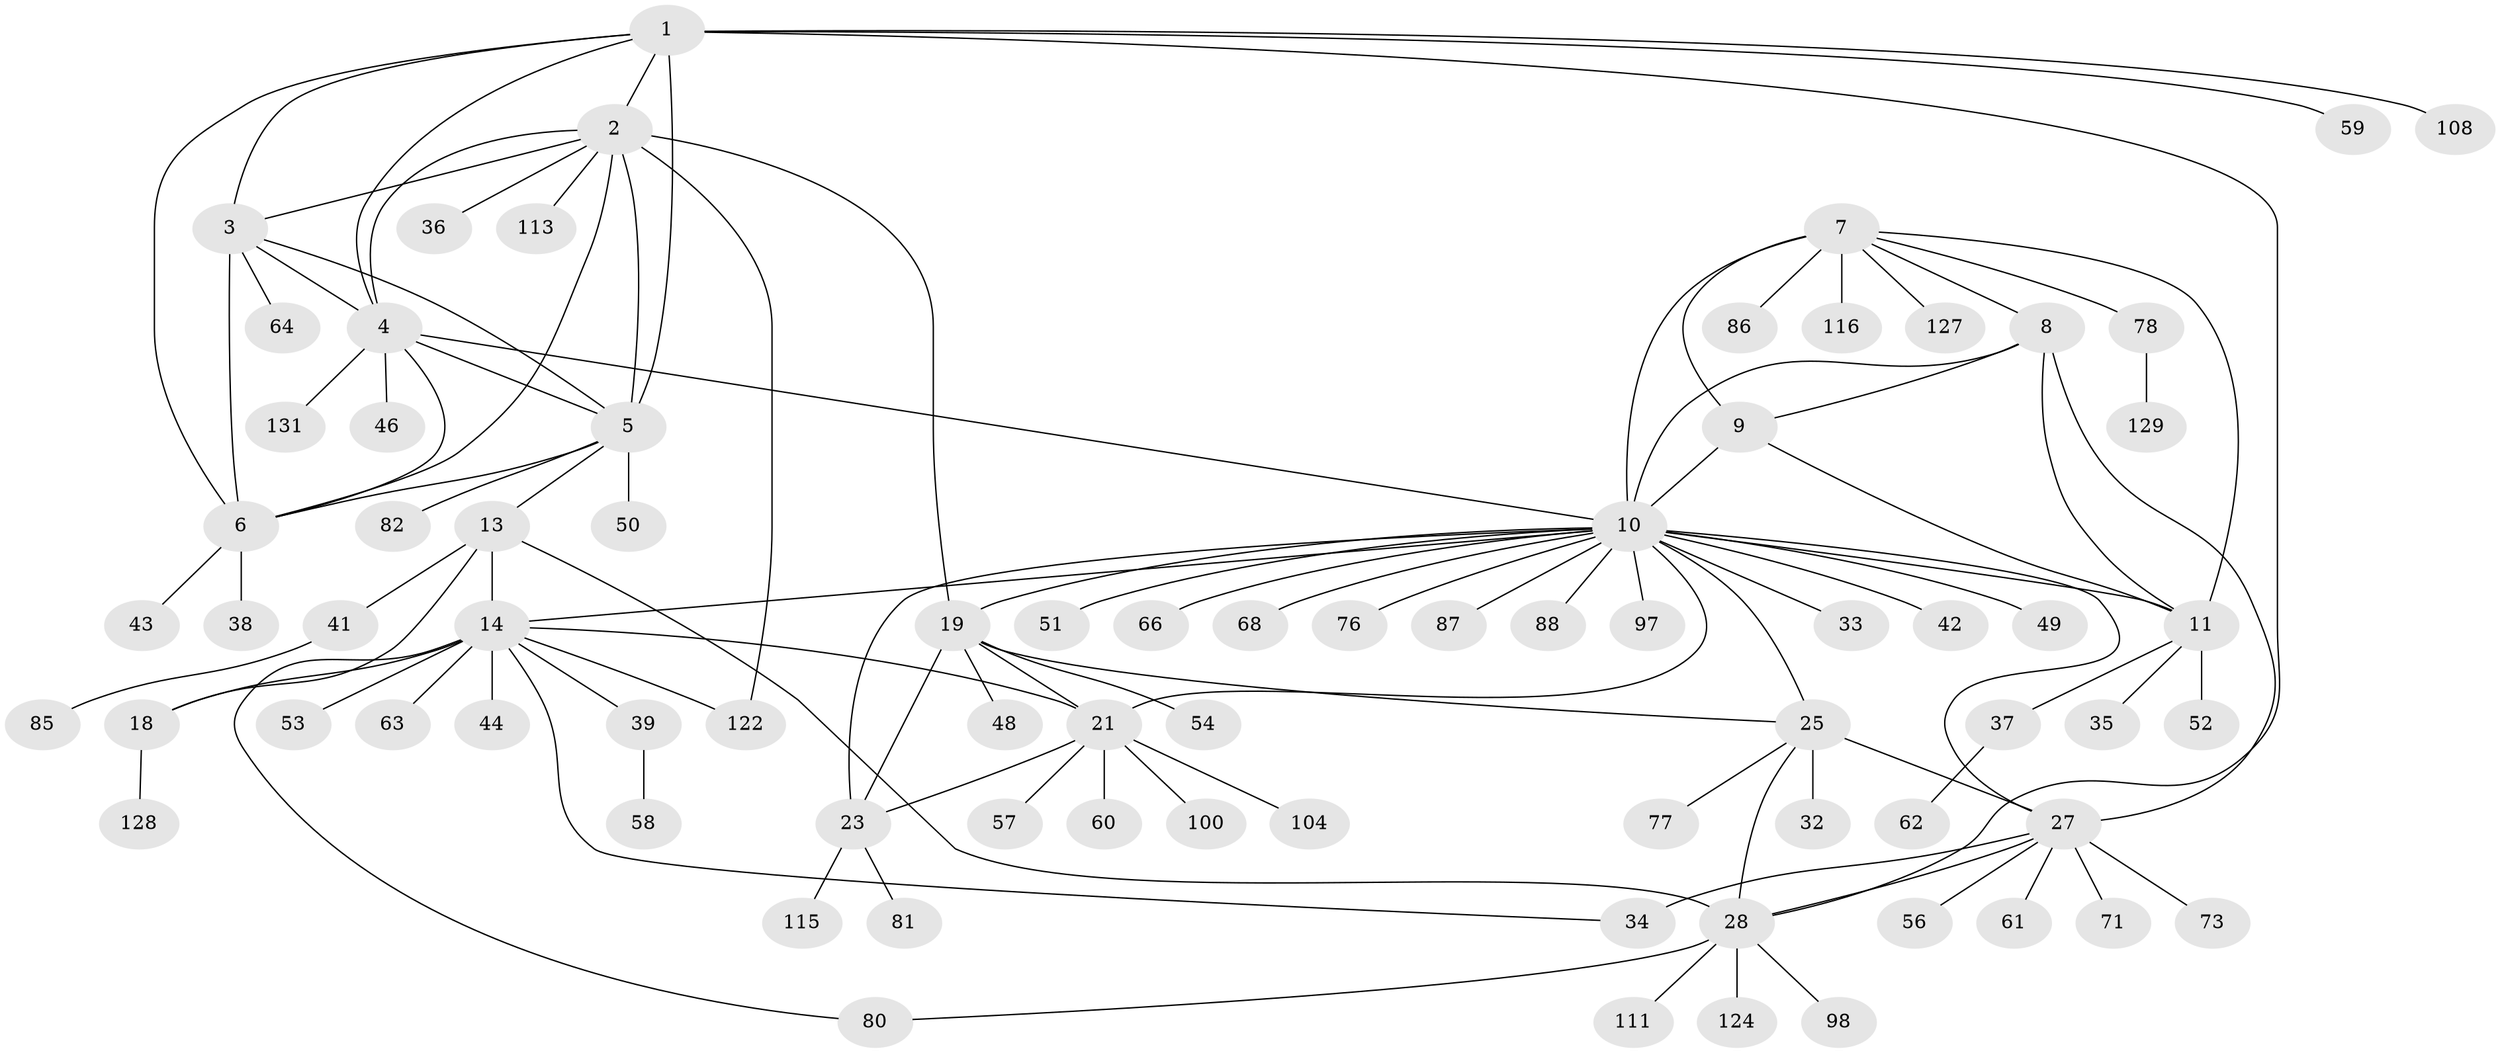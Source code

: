 // original degree distribution, {8: 0.07633587786259542, 10: 0.030534351145038167, 6: 0.030534351145038167, 9: 0.015267175572519083, 11: 0.015267175572519083, 5: 0.022900763358778626, 7: 0.015267175572519083, 13: 0.007633587786259542, 15: 0.007633587786259542, 12: 0.007633587786259542, 3: 0.04580152671755725, 1: 0.5877862595419847, 2: 0.1297709923664122, 4: 0.007633587786259542}
// Generated by graph-tools (version 1.1) at 2025/19/03/04/25 18:19:35]
// undirected, 78 vertices, 109 edges
graph export_dot {
graph [start="1"]
  node [color=gray90,style=filled];
  1;
  2 [super="+67"];
  3;
  4 [super="+47"];
  5;
  6 [super="+69"];
  7 [super="+79"];
  8;
  9 [super="+74"];
  10 [super="+12"];
  11;
  13 [super="+15+94+120+96"];
  14 [super="+16+17"];
  18;
  19 [super="+20+84+72"];
  21 [super="+24"];
  23;
  25 [super="+31+118+126+112+26"];
  27 [super="+29+99+70+45"];
  28;
  32;
  33;
  34;
  35;
  36;
  37 [super="+117"];
  38;
  39;
  41;
  42 [super="+103+130"];
  43;
  44 [super="+90"];
  46;
  48 [super="+83+91"];
  49;
  50;
  51;
  52;
  53;
  54;
  56;
  57;
  58;
  59;
  60;
  61;
  62;
  63;
  64 [super="+110"];
  66;
  68;
  71;
  73;
  76;
  77;
  78;
  80;
  81;
  82 [super="+123"];
  85;
  86;
  87;
  88;
  97 [super="+114"];
  98;
  100;
  104;
  108;
  111;
  113;
  115;
  116;
  122;
  124;
  127;
  128;
  129;
  131;
  1 -- 2;
  1 -- 3;
  1 -- 4;
  1 -- 5;
  1 -- 6;
  1 -- 28;
  1 -- 59;
  1 -- 108;
  2 -- 3;
  2 -- 4;
  2 -- 5;
  2 -- 6;
  2 -- 36;
  2 -- 113;
  2 -- 122;
  2 -- 19;
  3 -- 4;
  3 -- 5;
  3 -- 6;
  3 -- 64;
  4 -- 5;
  4 -- 6;
  4 -- 10;
  4 -- 46;
  4 -- 131;
  5 -- 6;
  5 -- 13;
  5 -- 50;
  5 -- 82;
  6 -- 38;
  6 -- 43;
  7 -- 8;
  7 -- 9;
  7 -- 10 [weight=2];
  7 -- 11;
  7 -- 78;
  7 -- 86;
  7 -- 116;
  7 -- 127;
  8 -- 9;
  8 -- 10 [weight=2];
  8 -- 11;
  8 -- 27;
  9 -- 10 [weight=2];
  9 -- 11;
  10 -- 11 [weight=2];
  10 -- 49;
  10 -- 66;
  10 -- 68;
  10 -- 76;
  10 -- 14;
  10 -- 19 [weight=3];
  10 -- 21 [weight=2];
  10 -- 23;
  10 -- 87;
  10 -- 88;
  10 -- 25;
  10 -- 33;
  10 -- 97;
  10 -- 42;
  10 -- 51;
  10 -- 27;
  11 -- 35;
  11 -- 37;
  11 -- 52;
  13 -- 14 [weight=6];
  13 -- 18 [weight=2];
  13 -- 28;
  13 -- 41;
  14 -- 18 [weight=3];
  14 -- 39;
  14 -- 34;
  14 -- 44;
  14 -- 80;
  14 -- 53;
  14 -- 21;
  14 -- 122;
  14 -- 63;
  18 -- 128;
  19 -- 21 [weight=4];
  19 -- 23 [weight=2];
  19 -- 25;
  19 -- 54;
  19 -- 48;
  21 -- 23 [weight=2];
  21 -- 100;
  21 -- 104;
  21 -- 57;
  21 -- 60;
  23 -- 81;
  23 -- 115;
  25 -- 27 [weight=6];
  25 -- 28 [weight=3];
  25 -- 32;
  25 -- 77;
  27 -- 28 [weight=2];
  27 -- 61;
  27 -- 73;
  27 -- 34 [weight=2];
  27 -- 56;
  27 -- 71;
  28 -- 80;
  28 -- 98;
  28 -- 111;
  28 -- 124;
  37 -- 62;
  39 -- 58;
  41 -- 85;
  78 -- 129;
}
